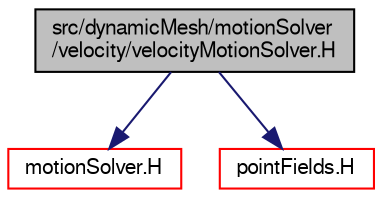 digraph "src/dynamicMesh/motionSolver/velocity/velocityMotionSolver.H"
{
  bgcolor="transparent";
  edge [fontname="FreeSans",fontsize="10",labelfontname="FreeSans",labelfontsize="10"];
  node [fontname="FreeSans",fontsize="10",shape=record];
  Node0 [label="src/dynamicMesh/motionSolver\l/velocity/velocityMotionSolver.H",height=0.2,width=0.4,color="black", fillcolor="grey75", style="filled", fontcolor="black"];
  Node0 -> Node1 [color="midnightblue",fontsize="10",style="solid",fontname="FreeSans"];
  Node1 [label="motionSolver.H",height=0.2,width=0.4,color="red",URL="$a00626.html"];
  Node0 -> Node133 [color="midnightblue",fontsize="10",style="solid",fontname="FreeSans"];
  Node133 [label="pointFields.H",height=0.2,width=0.4,color="red",URL="$a09881.html"];
}
